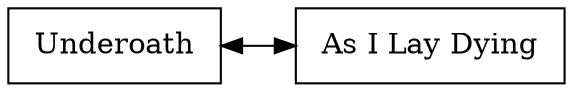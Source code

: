 digraph R { 
rankdir = LR;node [shape=rectangle, height=0.5, width=0.5];
graph[ nodesep = 0.5];
node0 [label = " Underoath " ];
node1 [label = " As I Lay Dying " ];
 node0 -> node1 [dir=both];}